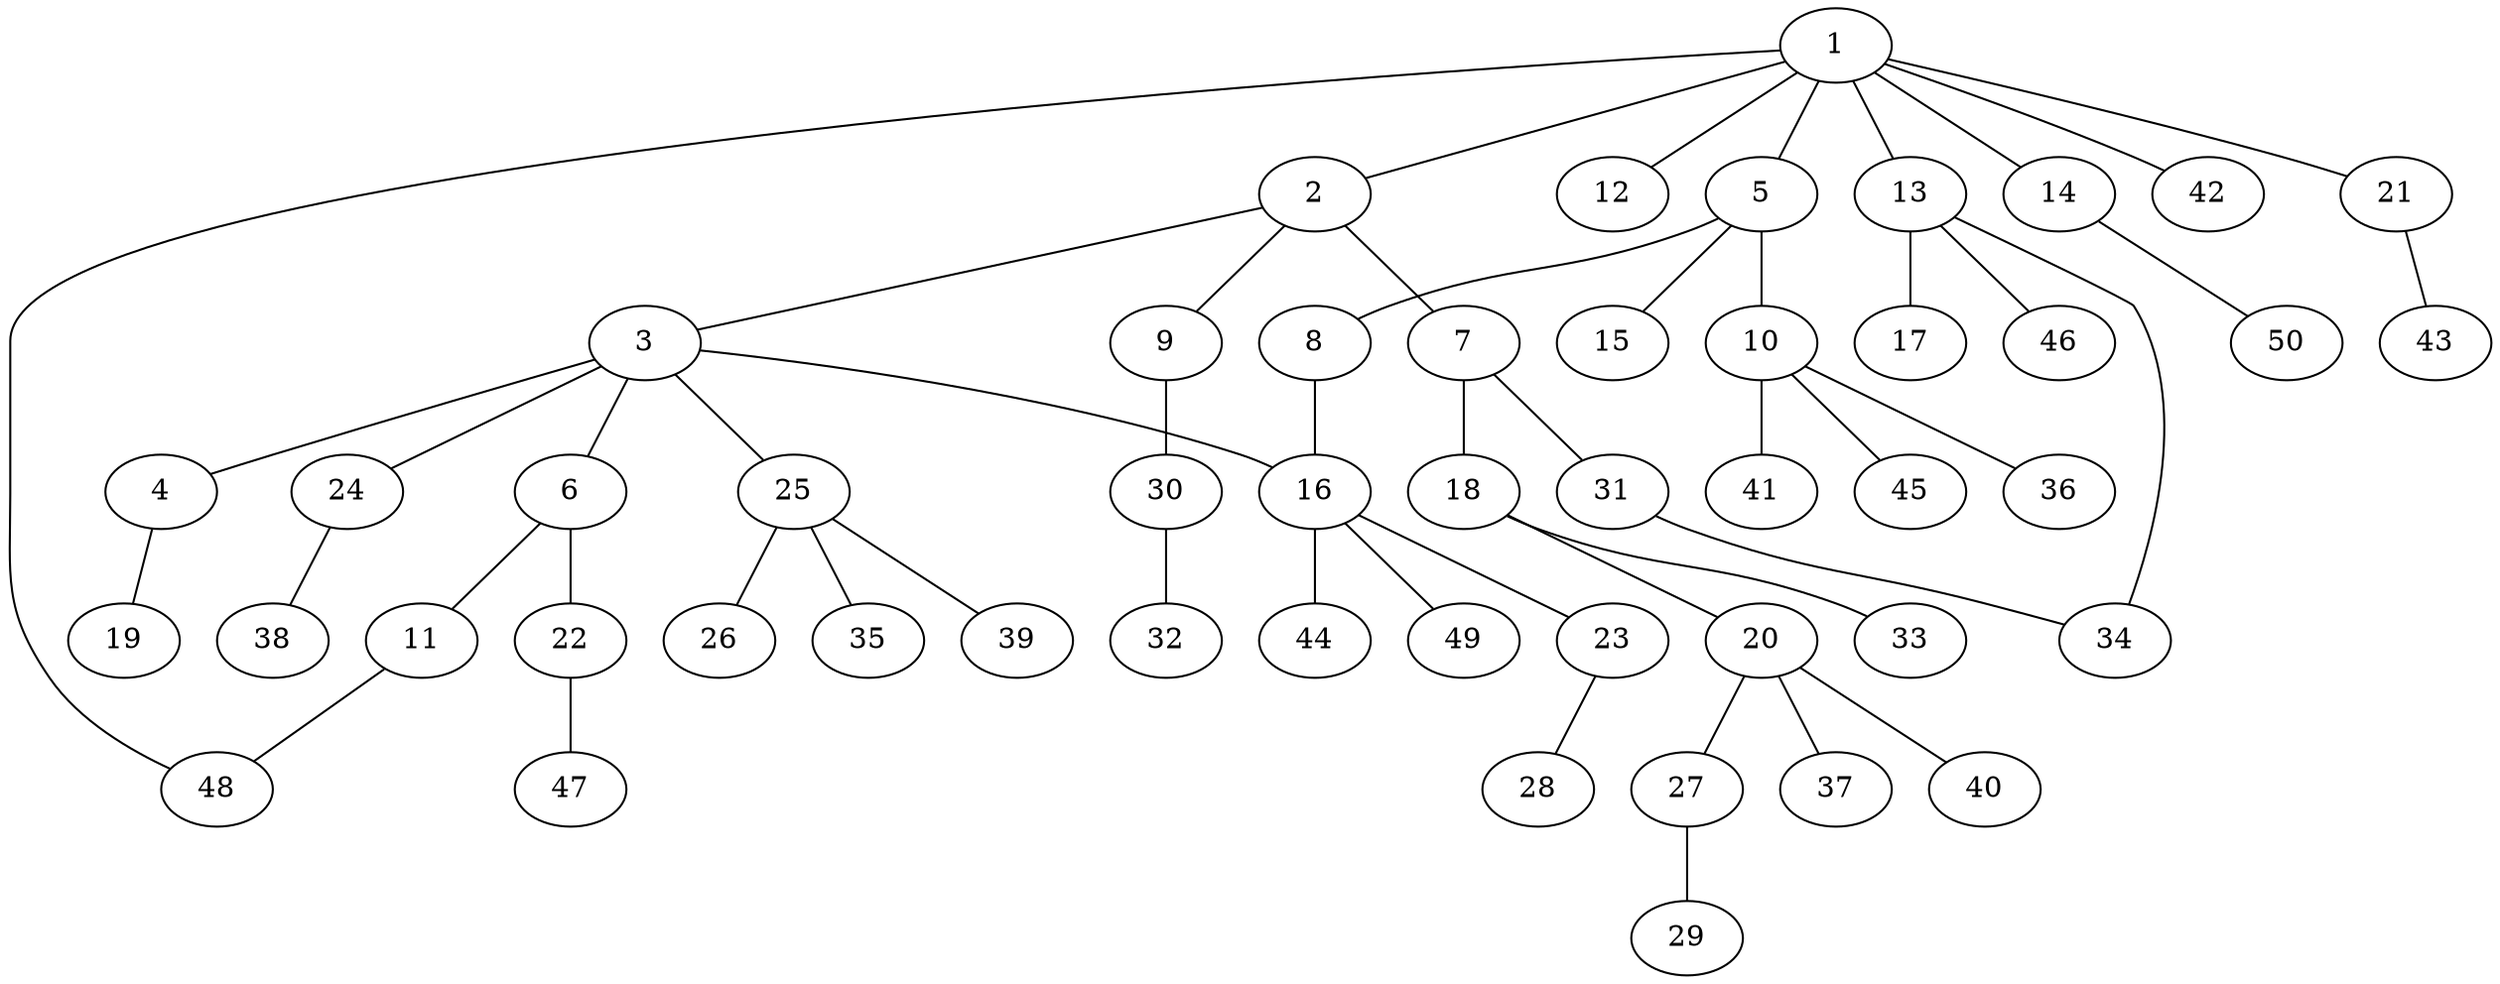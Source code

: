 graph graphname {1--2
1--5
1--12
1--13
1--14
1--21
1--42
1--48
2--3
2--7
2--9
3--4
3--6
3--16
3--24
3--25
4--19
5--8
5--10
5--15
6--11
6--22
7--18
7--31
8--16
9--30
10--36
10--41
10--45
11--48
13--17
13--34
13--46
14--50
16--23
16--44
16--49
18--20
18--33
20--27
20--37
20--40
21--43
22--47
23--28
24--38
25--26
25--35
25--39
27--29
30--32
31--34
}